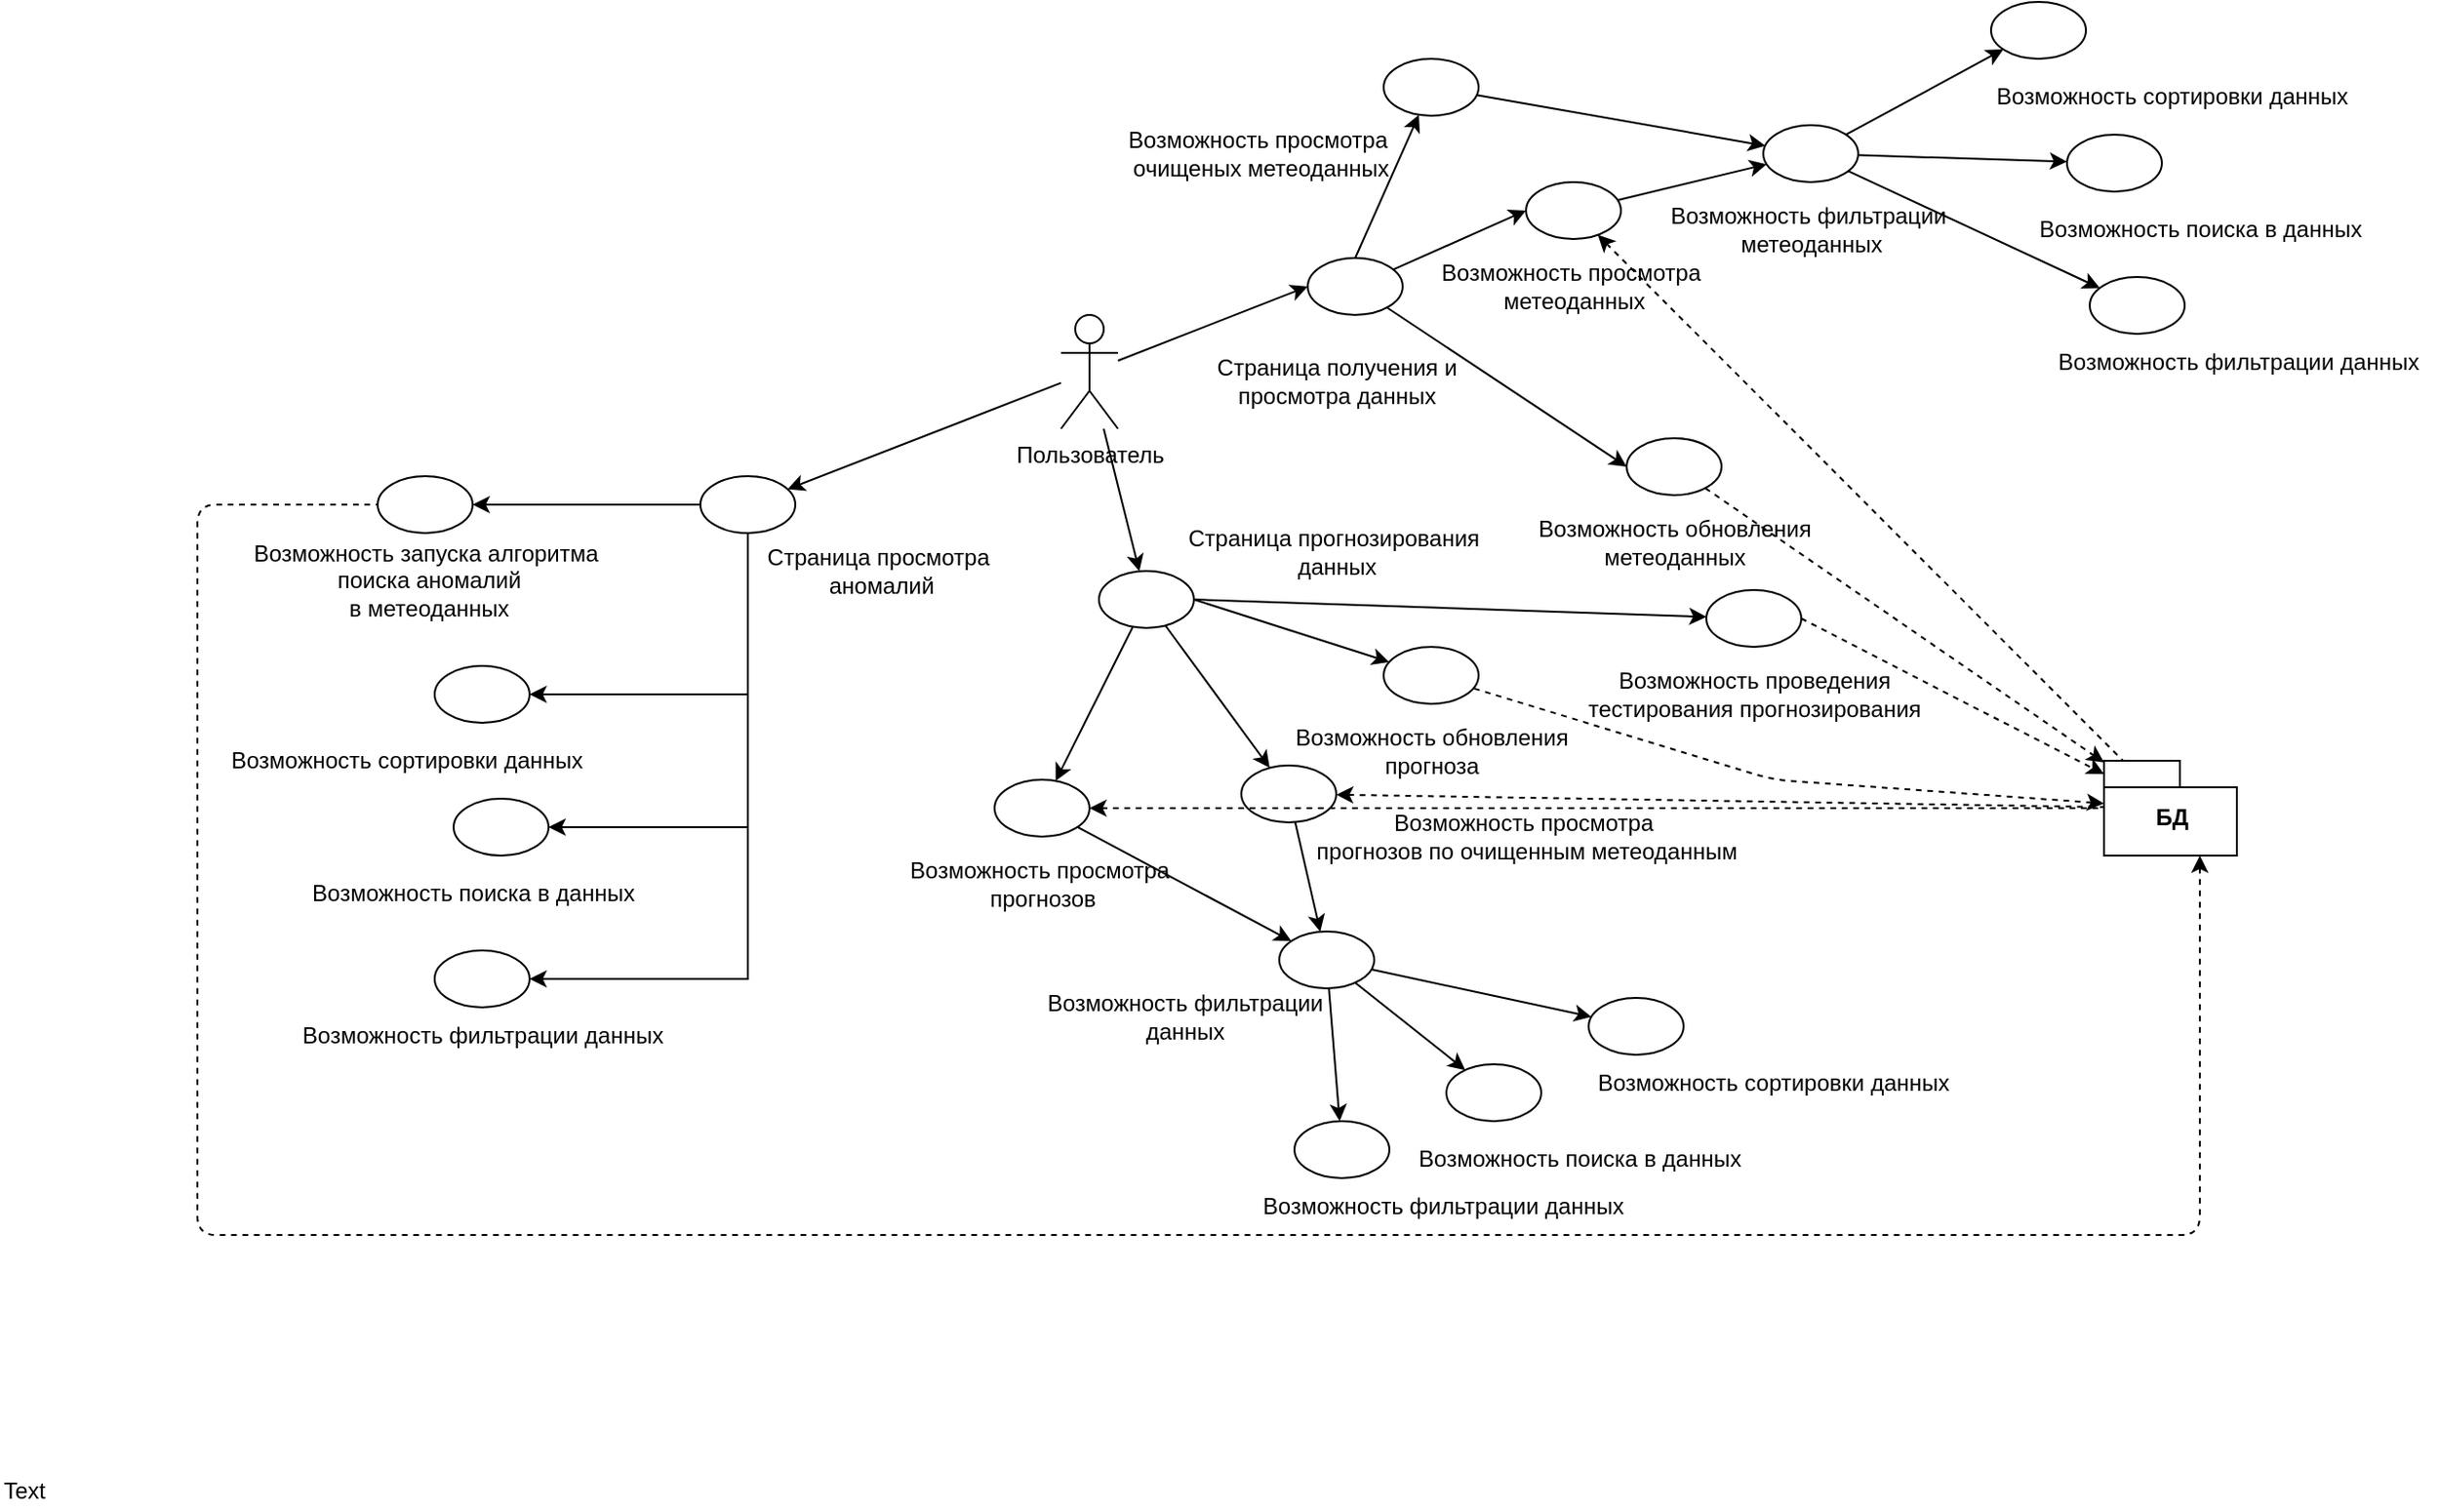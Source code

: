 <mxfile version="12.1.7" type="device" pages="1"><diagram id="yrBrCh6vaDqj2KBt81jj" name="Page-1"><mxGraphModel dx="2069" dy="1831" grid="1" gridSize="10" guides="1" tooltips="1" connect="1" arrows="1" fold="1" page="1" pageScale="1" pageWidth="827" pageHeight="1169" math="0" shadow="0"><root><mxCell id="0"/><mxCell id="1" parent="0"/><mxCell id="eOF1kJZo80pbztZNc2jb-3" value="" style="rounded=0;orthogonalLoop=1;jettySize=auto;html=1;" parent="1" source="eOF1kJZo80pbztZNc2jb-1" target="eOF1kJZo80pbztZNc2jb-4" edge="1"><mxGeometry relative="1" as="geometry"/></mxCell><mxCell id="eOF1kJZo80pbztZNc2jb-6" value="" style="rounded=0;orthogonalLoop=1;jettySize=auto;html=1;entryX=0;entryY=0.5;entryDx=0;entryDy=0;" parent="1" source="eOF1kJZo80pbztZNc2jb-1" target="eOF1kJZo80pbztZNc2jb-2" edge="1"><mxGeometry relative="1" as="geometry"/></mxCell><mxCell id="eOF1kJZo80pbztZNc2jb-1" value="Пользователь" style="shape=umlActor;verticalLabelPosition=bottom;verticalAlign=top;html=1;" parent="1" vertex="1"><mxGeometry x="85" y="-35" width="30" height="60" as="geometry"/></mxCell><mxCell id="eOF1kJZo80pbztZNc2jb-16" style="rounded=0;orthogonalLoop=1;jettySize=auto;html=1;entryX=0;entryY=0.5;entryDx=0;entryDy=0;" parent="1" source="eOF1kJZo80pbztZNc2jb-2" target="eOF1kJZo80pbztZNc2jb-13" edge="1"><mxGeometry relative="1" as="geometry"/></mxCell><mxCell id="eOF1kJZo80pbztZNc2jb-22" style="edgeStyle=none;rounded=0;jumpStyle=sharp;jumpSize=1;orthogonalLoop=1;jettySize=auto;html=1;entryX=0;entryY=0.5;entryDx=0;entryDy=0;" parent="1" source="eOF1kJZo80pbztZNc2jb-2" target="eOF1kJZo80pbztZNc2jb-18" edge="1"><mxGeometry relative="1" as="geometry"/></mxCell><mxCell id="JIStWmUKIJlV03fnF95i-4" style="rounded=0;orthogonalLoop=1;jettySize=auto;html=1;exitX=0.5;exitY=0;exitDx=0;exitDy=0;" edge="1" parent="1" source="eOF1kJZo80pbztZNc2jb-2" target="JIStWmUKIJlV03fnF95i-2"><mxGeometry relative="1" as="geometry"/></mxCell><mxCell id="eOF1kJZo80pbztZNc2jb-2" value="" style="ellipse;whiteSpace=wrap;html=1;" parent="1" vertex="1"><mxGeometry x="215" y="-65" width="50" height="30" as="geometry"/></mxCell><mxCell id="eOF1kJZo80pbztZNc2jb-7" value="" style="endArrow=classic;html=1;jumpStyle=sharp;jumpSize=1;" parent="1" source="eOF1kJZo80pbztZNc2jb-1" target="RKYGYC14eVmz8IewLuwk-3" edge="1"><mxGeometry width="50" height="50" relative="1" as="geometry"><mxPoint x="50" y="210" as="sourcePoint"/><mxPoint x="100" y="160" as="targetPoint"/></mxGeometry></mxCell><mxCell id="eOF1kJZo80pbztZNc2jb-12" value="Страница получения и &lt;br&gt;просмотра данных" style="text;html=1;align=center;verticalAlign=middle;resizable=0;points=[];autosize=1;" parent="1" vertex="1"><mxGeometry x="160" y="-15" width="140" height="30" as="geometry"/></mxCell><mxCell id="eOF1kJZo80pbztZNc2jb-15" value="" style="group" parent="1" vertex="1" connectable="0"><mxGeometry x="338" y="30" width="150" height="70" as="geometry"/></mxCell><mxCell id="eOF1kJZo80pbztZNc2jb-13" value="" style="ellipse;whiteSpace=wrap;html=1;" parent="eOF1kJZo80pbztZNc2jb-15" vertex="1"><mxGeometry x="45" width="50" height="30" as="geometry"/></mxCell><mxCell id="eOF1kJZo80pbztZNc2jb-14" value="Возможность обновления &lt;br&gt;метеоданных" style="text;html=1;align=center;verticalAlign=middle;resizable=0;points=[];autosize=1;" parent="eOF1kJZo80pbztZNc2jb-15" vertex="1"><mxGeometry x="-10" y="40" width="160" height="30" as="geometry"/></mxCell><mxCell id="eOF1kJZo80pbztZNc2jb-17" value="" style="group" parent="1" vertex="1" connectable="0"><mxGeometry x="285" y="-105" width="150" height="70" as="geometry"/></mxCell><mxCell id="eOF1kJZo80pbztZNc2jb-18" value="" style="ellipse;whiteSpace=wrap;html=1;" parent="eOF1kJZo80pbztZNc2jb-17" vertex="1"><mxGeometry x="45" width="50" height="30" as="geometry"/></mxCell><mxCell id="eOF1kJZo80pbztZNc2jb-19" value="Возможность просмотра&amp;nbsp;&lt;br&gt;метеоданных" style="text;html=1;align=center;verticalAlign=middle;resizable=0;points=[];autosize=1;" parent="eOF1kJZo80pbztZNc2jb-17" vertex="1"><mxGeometry x="-10" y="40" width="160" height="30" as="geometry"/></mxCell><mxCell id="eOF1kJZo80pbztZNc2jb-21" value="" style="group" parent="1" vertex="1" connectable="0"><mxGeometry x="80" y="100" width="130" height="60" as="geometry"/></mxCell><mxCell id="eOF1kJZo80pbztZNc2jb-4" value="" style="ellipse;whiteSpace=wrap;html=1;" parent="eOF1kJZo80pbztZNc2jb-21" vertex="1"><mxGeometry x="25" width="50" height="30" as="geometry"/></mxCell><mxCell id="eOF1kJZo80pbztZNc2jb-46" value="" style="group" parent="1" vertex="1" connectable="0"><mxGeometry x="530" y="-200" width="170" height="70" as="geometry"/></mxCell><mxCell id="eOF1kJZo80pbztZNc2jb-47" value="" style="ellipse;whiteSpace=wrap;html=1;" parent="eOF1kJZo80pbztZNc2jb-46" vertex="1"><mxGeometry x="45" width="50" height="30" as="geometry"/></mxCell><mxCell id="eOF1kJZo80pbztZNc2jb-48" value="Возможность сортировки данных" style="text;html=1;align=center;verticalAlign=middle;resizable=0;points=[];autosize=1;" parent="eOF1kJZo80pbztZNc2jb-46" vertex="1"><mxGeometry x="40" y="40" width="200" height="20" as="geometry"/></mxCell><mxCell id="eOF1kJZo80pbztZNc2jb-9" value="Страница прогнозирования&amp;nbsp;&lt;br&gt;данных" style="text;html=1;align=center;verticalAlign=middle;resizable=0;points=[];autosize=1;" parent="1" vertex="1"><mxGeometry x="145" y="75" width="170" height="30" as="geometry"/></mxCell><mxCell id="M1j5Ew9VErUF1jul8I1Z-1" style="rounded=0;orthogonalLoop=1;jettySize=auto;html=1;" parent="1" source="eOF1kJZo80pbztZNc2jb-18" target="JIStWmUKIJlV03fnF95i-55" edge="1"><mxGeometry relative="1" as="geometry"/></mxCell><mxCell id="M1j5Ew9VErUF1jul8I1Z-2" value="" style="group" parent="1" vertex="1" connectable="0"><mxGeometry x="570" y="-130" width="170" height="70" as="geometry"/></mxCell><mxCell id="M1j5Ew9VErUF1jul8I1Z-3" value="" style="ellipse;whiteSpace=wrap;html=1;" parent="M1j5Ew9VErUF1jul8I1Z-2" vertex="1"><mxGeometry x="45" width="50" height="30" as="geometry"/></mxCell><mxCell id="M1j5Ew9VErUF1jul8I1Z-4" value="Возможность поиска в данных" style="text;html=1;align=center;verticalAlign=middle;resizable=0;points=[];autosize=1;" parent="M1j5Ew9VErUF1jul8I1Z-2" vertex="1"><mxGeometry x="20" y="40" width="190" height="20" as="geometry"/></mxCell><mxCell id="M1j5Ew9VErUF1jul8I1Z-5" style="edgeStyle=none;rounded=0;orthogonalLoop=1;jettySize=auto;html=1;" parent="1" source="JIStWmUKIJlV03fnF95i-55" target="M1j5Ew9VErUF1jul8I1Z-3" edge="1"><mxGeometry relative="1" as="geometry"/></mxCell><mxCell id="M1j5Ew9VErUF1jul8I1Z-6" value="" style="group" parent="1" vertex="1" connectable="0"><mxGeometry x="582" y="-55" width="175" height="70" as="geometry"/></mxCell><mxCell id="M1j5Ew9VErUF1jul8I1Z-7" value="" style="ellipse;whiteSpace=wrap;html=1;" parent="M1j5Ew9VErUF1jul8I1Z-6" vertex="1"><mxGeometry x="45" width="50" height="30" as="geometry"/></mxCell><mxCell id="M1j5Ew9VErUF1jul8I1Z-8" value="Возможность фильтрации данных" style="text;html=1;align=center;verticalAlign=middle;resizable=0;points=[];autosize=1;" parent="M1j5Ew9VErUF1jul8I1Z-6" vertex="1"><mxGeometry x="18" y="35" width="210" height="20" as="geometry"/></mxCell><mxCell id="a6Jz2FhwlCJMHQ2g0PV4-1" value="Text" style="text;html=1;resizable=0;points=[];autosize=1;align=left;verticalAlign=top;spacingTop=-4;" parent="1" vertex="1"><mxGeometry x="-474" y="575" width="40" height="20" as="geometry"/></mxCell><mxCell id="a6Jz2FhwlCJMHQ2g0PV4-2" value="БД" style="shape=folder;fontStyle=1;spacingTop=10;tabWidth=40;tabHeight=14;tabPosition=left;html=1;" parent="1" vertex="1"><mxGeometry x="634.5" y="200" width="70" height="50" as="geometry"/></mxCell><mxCell id="a6Jz2FhwlCJMHQ2g0PV4-3" value="" style="endArrow=none;dashed=1;html=1;startArrow=classic;startFill=1;" parent="1" source="eOF1kJZo80pbztZNc2jb-18" target="a6Jz2FhwlCJMHQ2g0PV4-2" edge="1"><mxGeometry width="50" height="50" relative="1" as="geometry"><mxPoint x="100" y="-130" as="sourcePoint"/><mxPoint x="150" y="-180" as="targetPoint"/></mxGeometry></mxCell><mxCell id="a6Jz2FhwlCJMHQ2g0PV4-4" style="rounded=0;orthogonalLoop=1;jettySize=auto;html=1;startArrow=none;startFill=0;endArrow=classic;endFill=1;dashed=1;" parent="1" source="eOF1kJZo80pbztZNc2jb-13" target="a6Jz2FhwlCJMHQ2g0PV4-2" edge="1"><mxGeometry relative="1" as="geometry"/></mxCell><mxCell id="eOF1kJZo80pbztZNc2jb-31" value="" style="group" parent="1" vertex="1" connectable="0"><mxGeometry x="-320" y="50" width="170" height="80" as="geometry"/></mxCell><mxCell id="eOF1kJZo80pbztZNc2jb-32" value="" style="ellipse;whiteSpace=wrap;html=1;" parent="eOF1kJZo80pbztZNc2jb-31" vertex="1"><mxGeometry x="45" width="50" height="30" as="geometry"/></mxCell><mxCell id="eOF1kJZo80pbztZNc2jb-33" value="Возможность запуска алгоритма&lt;br&gt;&amp;nbsp;поиска аномалий&lt;br&gt;&amp;nbsp;в метеоданных" style="text;html=1;align=center;verticalAlign=middle;resizable=0;points=[];autosize=1;" parent="eOF1kJZo80pbztZNc2jb-31" vertex="1"><mxGeometry x="-30" y="30" width="200" height="50" as="geometry"/></mxCell><mxCell id="eOF1kJZo80pbztZNc2jb-49" style="edgeStyle=none;rounded=0;jumpStyle=sharp;jumpSize=1;orthogonalLoop=1;jettySize=auto;html=1;" parent="1" source="RKYGYC14eVmz8IewLuwk-3" target="eOF1kJZo80pbztZNc2jb-32" edge="1"><mxGeometry relative="1" as="geometry"><mxPoint x="-95" y="65" as="sourcePoint"/></mxGeometry></mxCell><mxCell id="a6Jz2FhwlCJMHQ2g0PV4-8" value="" style="endArrow=none;dashed=1;html=1;startArrow=classic;startFill=1;" parent="1" source="a6Jz2FhwlCJMHQ2g0PV4-2" target="JIStWmUKIJlV03fnF95i-36" edge="1"><mxGeometry width="50" height="50" relative="1" as="geometry"><mxPoint x="570.04" y="183.482" as="sourcePoint"/><mxPoint x="470" y="130" as="targetPoint"/><Array as="points"><mxPoint x="460" y="210"/></Array></mxGeometry></mxCell><mxCell id="a6Jz2FhwlCJMHQ2g0PV4-9" value="" style="endArrow=none;dashed=1;html=1;startArrow=classic;startFill=1;edgeStyle=orthogonalEdgeStyle;" parent="1" source="a6Jz2FhwlCJMHQ2g0PV4-2" target="eOF1kJZo80pbztZNc2jb-32" edge="1"><mxGeometry width="50" height="50" relative="1" as="geometry"><mxPoint x="300" y="470" as="sourcePoint"/><mxPoint x="-350" y="210" as="targetPoint"/><Array as="points"><mxPoint x="685" y="450"/><mxPoint x="-370" y="450"/><mxPoint x="-370" y="65"/></Array></mxGeometry></mxCell><mxCell id="RKYGYC14eVmz8IewLuwk-2" value="" style="group" parent="1" vertex="1" connectable="0"><mxGeometry x="-150" y="50" width="150" height="70" as="geometry"/></mxCell><mxCell id="RKYGYC14eVmz8IewLuwk-3" value="" style="ellipse;whiteSpace=wrap;html=1;" parent="RKYGYC14eVmz8IewLuwk-2" vertex="1"><mxGeometry x="45" width="50" height="30" as="geometry"/></mxCell><mxCell id="RKYGYC14eVmz8IewLuwk-4" value="Страница&amp;nbsp;просмотра&amp;nbsp;&lt;br&gt;аномалий" style="text;html=1;align=center;verticalAlign=middle;resizable=0;points=[];autosize=1;" parent="RKYGYC14eVmz8IewLuwk-2" vertex="1"><mxGeometry x="70" y="35" width="140" height="30" as="geometry"/></mxCell><mxCell id="RKYGYC14eVmz8IewLuwk-5" value="" style="group" parent="1" vertex="1" connectable="0"><mxGeometry x="-290" y="150" width="170" height="70" as="geometry"/></mxCell><mxCell id="RKYGYC14eVmz8IewLuwk-6" value="" style="ellipse;whiteSpace=wrap;html=1;" parent="RKYGYC14eVmz8IewLuwk-5" vertex="1"><mxGeometry x="45" width="50" height="30" as="geometry"/></mxCell><mxCell id="RKYGYC14eVmz8IewLuwk-7" value="Возможность сортировки данных" style="text;html=1;align=center;verticalAlign=middle;resizable=0;points=[];autosize=1;" parent="RKYGYC14eVmz8IewLuwk-5" vertex="1"><mxGeometry x="-70" y="40" width="200" height="20" as="geometry"/></mxCell><mxCell id="RKYGYC14eVmz8IewLuwk-8" style="rounded=0;orthogonalLoop=1;jettySize=auto;html=1;" parent="1" source="RKYGYC14eVmz8IewLuwk-3" target="RKYGYC14eVmz8IewLuwk-6" edge="1"><mxGeometry relative="1" as="geometry"><Array as="points"><mxPoint x="-80" y="165"/></Array></mxGeometry></mxCell><mxCell id="RKYGYC14eVmz8IewLuwk-9" value="" style="group" parent="1" vertex="1" connectable="0"><mxGeometry x="-280" y="220" width="170" height="70" as="geometry"/></mxCell><mxCell id="RKYGYC14eVmz8IewLuwk-10" value="" style="ellipse;whiteSpace=wrap;html=1;" parent="RKYGYC14eVmz8IewLuwk-9" vertex="1"><mxGeometry x="45" width="50" height="30" as="geometry"/></mxCell><mxCell id="RKYGYC14eVmz8IewLuwk-11" value="Возможность поиска в данных" style="text;html=1;align=center;verticalAlign=middle;resizable=0;points=[];autosize=1;" parent="RKYGYC14eVmz8IewLuwk-9" vertex="1"><mxGeometry x="-40" y="40" width="190" height="20" as="geometry"/></mxCell><mxCell id="RKYGYC14eVmz8IewLuwk-12" style="edgeStyle=none;rounded=0;orthogonalLoop=1;jettySize=auto;html=1;" parent="1" source="RKYGYC14eVmz8IewLuwk-3" target="RKYGYC14eVmz8IewLuwk-10" edge="1"><mxGeometry relative="1" as="geometry"><Array as="points"><mxPoint x="-80" y="235"/></Array></mxGeometry></mxCell><mxCell id="RKYGYC14eVmz8IewLuwk-13" value="" style="group" parent="1" vertex="1" connectable="0"><mxGeometry x="-290" y="300" width="175" height="70" as="geometry"/></mxCell><mxCell id="RKYGYC14eVmz8IewLuwk-14" value="" style="ellipse;whiteSpace=wrap;html=1;" parent="RKYGYC14eVmz8IewLuwk-13" vertex="1"><mxGeometry x="45" width="50" height="30" as="geometry"/></mxCell><mxCell id="RKYGYC14eVmz8IewLuwk-15" value="Возможность фильтрации данных" style="text;html=1;align=center;verticalAlign=middle;resizable=0;points=[];autosize=1;" parent="RKYGYC14eVmz8IewLuwk-13" vertex="1"><mxGeometry x="-35" y="35" width="210" height="20" as="geometry"/></mxCell><mxCell id="RKYGYC14eVmz8IewLuwk-16" style="edgeStyle=none;rounded=0;orthogonalLoop=1;jettySize=auto;html=1;" parent="1" source="RKYGYC14eVmz8IewLuwk-3" target="RKYGYC14eVmz8IewLuwk-14" edge="1"><mxGeometry relative="1" as="geometry"><Array as="points"><mxPoint x="-80" y="315"/></Array></mxGeometry></mxCell><mxCell id="JIStWmUKIJlV03fnF95i-1" value="" style="group" vertex="1" connectable="0" parent="1"><mxGeometry x="210" y="-170" width="150" height="70" as="geometry"/></mxCell><mxCell id="JIStWmUKIJlV03fnF95i-2" value="" style="ellipse;whiteSpace=wrap;html=1;" vertex="1" parent="JIStWmUKIJlV03fnF95i-1"><mxGeometry x="45" width="50" height="30" as="geometry"/></mxCell><mxCell id="JIStWmUKIJlV03fnF95i-3" value="Возможность просмотра&amp;nbsp;&lt;br&gt;очищеных метеоданных" style="text;html=1;align=center;verticalAlign=middle;resizable=0;points=[];autosize=1;" vertex="1" parent="1"><mxGeometry x="110" y="-135" width="160" height="30" as="geometry"/></mxCell><mxCell id="JIStWmUKIJlV03fnF95i-5" style="edgeStyle=none;rounded=0;orthogonalLoop=1;jettySize=auto;html=1;" edge="1" parent="1" source="JIStWmUKIJlV03fnF95i-55" target="eOF1kJZo80pbztZNc2jb-47"><mxGeometry relative="1" as="geometry"><mxPoint x="449.566" y="-167.784" as="sourcePoint"/></mxGeometry></mxCell><mxCell id="JIStWmUKIJlV03fnF95i-6" style="edgeStyle=none;rounded=0;orthogonalLoop=1;jettySize=auto;html=1;" edge="1" parent="1" source="JIStWmUKIJlV03fnF95i-2" target="JIStWmUKIJlV03fnF95i-55"><mxGeometry relative="1" as="geometry"><mxPoint x="370" y="-220" as="sourcePoint"/></mxGeometry></mxCell><mxCell id="JIStWmUKIJlV03fnF95i-7" style="edgeStyle=none;rounded=0;orthogonalLoop=1;jettySize=auto;html=1;" edge="1" parent="1" source="JIStWmUKIJlV03fnF95i-55" target="M1j5Ew9VErUF1jul8I1Z-7"><mxGeometry relative="1" as="geometry"/></mxCell><mxCell id="JIStWmUKIJlV03fnF95i-10" style="edgeStyle=none;rounded=0;jumpStyle=sharp;jumpSize=1;orthogonalLoop=1;jettySize=auto;html=1;" edge="1" source="eOF1kJZo80pbztZNc2jb-4" target="JIStWmUKIJlV03fnF95i-15" parent="1"><mxGeometry relative="1" as="geometry"><mxPoint x="214.964" y="341.695" as="sourcePoint"/></mxGeometry></mxCell><mxCell id="JIStWmUKIJlV03fnF95i-11" style="rounded=0;orthogonalLoop=1;jettySize=auto;html=1;" edge="1" source="eOF1kJZo80pbztZNc2jb-4" target="JIStWmUKIJlV03fnF95i-28" parent="1"><mxGeometry relative="1" as="geometry"><mxPoint x="190" y="327.5" as="sourcePoint"/></mxGeometry></mxCell><mxCell id="JIStWmUKIJlV03fnF95i-14" value="" style="group" vertex="1" connectable="0" parent="1"><mxGeometry x="5" y="210" width="150" height="70" as="geometry"/></mxCell><mxCell id="JIStWmUKIJlV03fnF95i-15" value="" style="ellipse;whiteSpace=wrap;html=1;" vertex="1" parent="JIStWmUKIJlV03fnF95i-14"><mxGeometry x="45" width="50" height="30" as="geometry"/></mxCell><mxCell id="JIStWmUKIJlV03fnF95i-16" value="Возможность просмотра&amp;nbsp;&lt;br&gt;прогнозов" style="text;html=1;align=center;verticalAlign=middle;resizable=0;points=[];autosize=1;" vertex="1" parent="JIStWmUKIJlV03fnF95i-14"><mxGeometry x="-10" y="40" width="160" height="30" as="geometry"/></mxCell><mxCell id="JIStWmUKIJlV03fnF95i-19" value="" style="group" vertex="1" connectable="0" parent="1"><mxGeometry x="243" y="360" width="170" height="70" as="geometry"/></mxCell><mxCell id="JIStWmUKIJlV03fnF95i-20" value="" style="ellipse;whiteSpace=wrap;html=1;" vertex="1" parent="JIStWmUKIJlV03fnF95i-19"><mxGeometry x="45" width="50" height="30" as="geometry"/></mxCell><mxCell id="JIStWmUKIJlV03fnF95i-21" value="Возможность поиска в данных" style="text;html=1;align=center;verticalAlign=middle;resizable=0;points=[];autosize=1;" vertex="1" parent="JIStWmUKIJlV03fnF95i-19"><mxGeometry x="20" y="40" width="190" height="20" as="geometry"/></mxCell><mxCell id="JIStWmUKIJlV03fnF95i-22" style="edgeStyle=none;rounded=0;orthogonalLoop=1;jettySize=auto;html=1;" edge="1" source="JIStWmUKIJlV03fnF95i-15" target="JIStWmUKIJlV03fnF95i-42" parent="1"><mxGeometry relative="1" as="geometry"/></mxCell><mxCell id="JIStWmUKIJlV03fnF95i-23" value="" style="group" vertex="1" connectable="0" parent="1"><mxGeometry x="163" y="390" width="175" height="70" as="geometry"/></mxCell><mxCell id="JIStWmUKIJlV03fnF95i-24" value="" style="ellipse;whiteSpace=wrap;html=1;" vertex="1" parent="JIStWmUKIJlV03fnF95i-23"><mxGeometry x="45" width="50" height="30" as="geometry"/></mxCell><mxCell id="JIStWmUKIJlV03fnF95i-25" value="Возможность фильтрации данных" style="text;html=1;align=center;verticalAlign=middle;resizable=0;points=[];autosize=1;" vertex="1" parent="JIStWmUKIJlV03fnF95i-23"><mxGeometry x="18" y="35" width="210" height="20" as="geometry"/></mxCell><mxCell id="JIStWmUKIJlV03fnF95i-26" style="edgeStyle=none;rounded=0;orthogonalLoop=1;jettySize=auto;html=1;" edge="1" source="JIStWmUKIJlV03fnF95i-42" target="JIStWmUKIJlV03fnF95i-24" parent="1"><mxGeometry relative="1" as="geometry"/></mxCell><mxCell id="JIStWmUKIJlV03fnF95i-27" value="" style="group" vertex="1" connectable="0" parent="1"><mxGeometry x="170" y="240" width="260" height="120" as="geometry"/></mxCell><mxCell id="JIStWmUKIJlV03fnF95i-41" value="" style="group" vertex="1" connectable="0" parent="JIStWmUKIJlV03fnF95i-27"><mxGeometry x="-15" y="50" width="150" height="70" as="geometry"/></mxCell><mxCell id="JIStWmUKIJlV03fnF95i-42" value="" style="ellipse;whiteSpace=wrap;html=1;" vertex="1" parent="JIStWmUKIJlV03fnF95i-41"><mxGeometry x="45" width="50" height="30" as="geometry"/></mxCell><mxCell id="JIStWmUKIJlV03fnF95i-29" value="Возможность просмотра&amp;nbsp;&lt;br&gt;прогнозов по очищенным метеоданным" style="text;html=1;align=center;verticalAlign=middle;resizable=0;points=[];autosize=1;" vertex="1" parent="JIStWmUKIJlV03fnF95i-27"><mxGeometry x="40" y="-15" width="240" height="30" as="geometry"/></mxCell><mxCell id="JIStWmUKIJlV03fnF95i-30" style="edgeStyle=none;rounded=0;orthogonalLoop=1;jettySize=auto;html=1;" edge="1" source="JIStWmUKIJlV03fnF95i-42" parent="1" target="JIStWmUKIJlV03fnF95i-34"><mxGeometry relative="1" as="geometry"><mxPoint x="340" y="132.5" as="sourcePoint"/><mxPoint x="525.3" y="209.816" as="targetPoint"/></mxGeometry></mxCell><mxCell id="JIStWmUKIJlV03fnF95i-31" style="edgeStyle=none;rounded=0;orthogonalLoop=1;jettySize=auto;html=1;" edge="1" source="JIStWmUKIJlV03fnF95i-42" target="JIStWmUKIJlV03fnF95i-20" parent="1"><mxGeometry relative="1" as="geometry"><mxPoint x="320" y="172.5" as="sourcePoint"/></mxGeometry></mxCell><mxCell id="JIStWmUKIJlV03fnF95i-17" value="Возможность сортировки данных" style="text;html=1;align=center;verticalAlign=middle;resizable=0;points=[];autosize=1;" vertex="1" parent="1"><mxGeometry x="360" y="360" width="200" height="20" as="geometry"/></mxCell><mxCell id="JIStWmUKIJlV03fnF95i-34" value="" style="ellipse;whiteSpace=wrap;html=1;" vertex="1" parent="1"><mxGeometry x="363" y="325" width="50" height="30" as="geometry"/></mxCell><mxCell id="JIStWmUKIJlV03fnF95i-35" value="" style="group" vertex="1" connectable="0" parent="1"><mxGeometry x="210" y="140" width="150" height="70" as="geometry"/></mxCell><mxCell id="JIStWmUKIJlV03fnF95i-36" value="" style="ellipse;whiteSpace=wrap;html=1;" vertex="1" parent="JIStWmUKIJlV03fnF95i-35"><mxGeometry x="45" width="50" height="30" as="geometry"/></mxCell><mxCell id="JIStWmUKIJlV03fnF95i-37" value="Возможность обновления &lt;br&gt;прогноза" style="text;html=1;align=center;verticalAlign=middle;resizable=0;points=[];autosize=1;" vertex="1" parent="JIStWmUKIJlV03fnF95i-35"><mxGeometry x="-10" y="40" width="160" height="30" as="geometry"/></mxCell><mxCell id="JIStWmUKIJlV03fnF95i-38" style="edgeStyle=none;rounded=0;orthogonalLoop=1;jettySize=auto;html=1;exitX=1;exitY=0.5;exitDx=0;exitDy=0;" edge="1" parent="1" source="eOF1kJZo80pbztZNc2jb-4" target="JIStWmUKIJlV03fnF95i-36"><mxGeometry relative="1" as="geometry"/></mxCell><mxCell id="JIStWmUKIJlV03fnF95i-39" value="" style="endArrow=none;dashed=1;html=1;startArrow=classic;startFill=1;" edge="1" parent="1" source="JIStWmUKIJlV03fnF95i-28" target="a6Jz2FhwlCJMHQ2g0PV4-2"><mxGeometry width="50" height="50" relative="1" as="geometry"><mxPoint x="424.778" y="183.231" as="sourcePoint"/><mxPoint x="640.223" y="425" as="targetPoint"/></mxGeometry></mxCell><mxCell id="JIStWmUKIJlV03fnF95i-28" value="" style="ellipse;whiteSpace=wrap;html=1;" vertex="1" parent="1"><mxGeometry x="180" y="202.5" width="50" height="30" as="geometry"/></mxCell><mxCell id="JIStWmUKIJlV03fnF95i-32" style="edgeStyle=none;rounded=0;orthogonalLoop=1;jettySize=auto;html=1;" edge="1" source="JIStWmUKIJlV03fnF95i-28" target="JIStWmUKIJlV03fnF95i-42" parent="1"><mxGeometry relative="1" as="geometry"><mxPoint x="190" y="330" as="sourcePoint"/></mxGeometry></mxCell><mxCell id="JIStWmUKIJlV03fnF95i-44" value="" style="endArrow=none;dashed=1;html=1;startArrow=classic;startFill=1;" edge="1" parent="1" source="JIStWmUKIJlV03fnF95i-15" target="a6Jz2FhwlCJMHQ2g0PV4-2"><mxGeometry width="50" height="50" relative="1" as="geometry"><mxPoint x="239.993" y="227.85" as="sourcePoint"/><mxPoint x="644.5" y="234.435" as="targetPoint"/></mxGeometry></mxCell><mxCell id="JIStWmUKIJlV03fnF95i-43" value="Возможность фильтрации &lt;br&gt;данных" style="text;html=1;align=center;verticalAlign=middle;resizable=0;points=[];autosize=1;" vertex="1" parent="1"><mxGeometry x="70" y="320" width="160" height="30" as="geometry"/></mxCell><mxCell id="JIStWmUKIJlV03fnF95i-46" value="" style="group" vertex="1" connectable="0" parent="1"><mxGeometry x="380" y="110" width="165" height="70" as="geometry"/></mxCell><mxCell id="JIStWmUKIJlV03fnF95i-47" value="" style="ellipse;whiteSpace=wrap;html=1;" vertex="1" parent="JIStWmUKIJlV03fnF95i-46"><mxGeometry x="45" width="50" height="30" as="geometry"/></mxCell><mxCell id="JIStWmUKIJlV03fnF95i-48" value="Возможность проведения &lt;br&gt;тестирования прогнозирования" style="text;html=1;align=center;verticalAlign=middle;resizable=0;points=[];autosize=1;" vertex="1" parent="JIStWmUKIJlV03fnF95i-46"><mxGeometry x="-25" y="40" width="190" height="30" as="geometry"/></mxCell><mxCell id="JIStWmUKIJlV03fnF95i-49" style="edgeStyle=none;rounded=0;orthogonalLoop=1;jettySize=auto;html=1;exitX=1;exitY=0.5;exitDx=0;exitDy=0;dashed=1;" edge="1" parent="1" source="JIStWmUKIJlV03fnF95i-47" target="a6Jz2FhwlCJMHQ2g0PV4-2"><mxGeometry relative="1" as="geometry"/></mxCell><mxCell id="JIStWmUKIJlV03fnF95i-50" style="edgeStyle=none;rounded=0;orthogonalLoop=1;jettySize=auto;html=1;exitX=1;exitY=0.5;exitDx=0;exitDy=0;" edge="1" parent="1" source="eOF1kJZo80pbztZNc2jb-4" target="JIStWmUKIJlV03fnF95i-47"><mxGeometry relative="1" as="geometry"/></mxCell><mxCell id="JIStWmUKIJlV03fnF95i-54" value="" style="group" vertex="1" connectable="0" parent="1"><mxGeometry x="410" y="-135" width="150" height="70" as="geometry"/></mxCell><mxCell id="JIStWmUKIJlV03fnF95i-55" value="" style="ellipse;whiteSpace=wrap;html=1;" vertex="1" parent="JIStWmUKIJlV03fnF95i-54"><mxGeometry x="45" width="50" height="30" as="geometry"/></mxCell><mxCell id="JIStWmUKIJlV03fnF95i-56" value="Возможность фильтрации&amp;nbsp;&lt;br&gt;метеоданных" style="text;html=1;align=center;verticalAlign=middle;resizable=0;points=[];autosize=1;" vertex="1" parent="JIStWmUKIJlV03fnF95i-54"><mxGeometry x="-10" y="40" width="160" height="30" as="geometry"/></mxCell></root></mxGraphModel></diagram></mxfile>